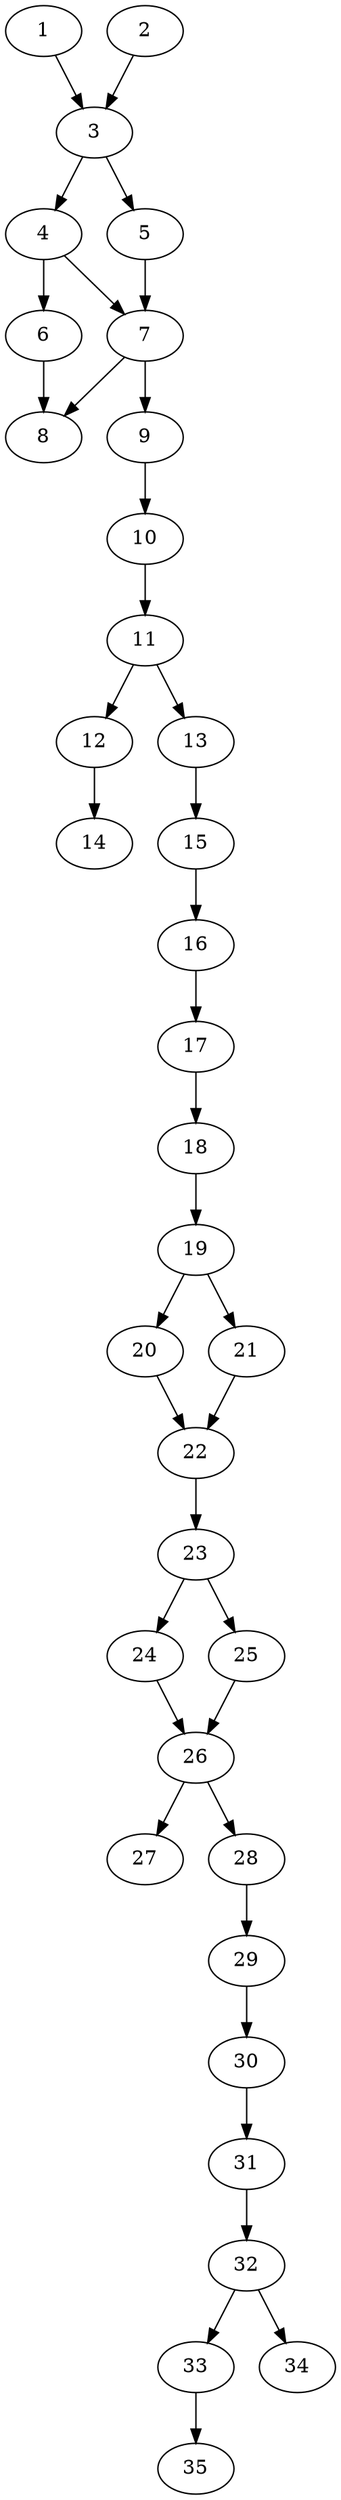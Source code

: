 // DAG automatically generated by daggen at Thu Oct  3 14:05:38 2019
// ./daggen --dot -n 35 --ccr 0.5 --fat 0.3 --regular 0.9 --density 0.7 --mindata 5242880 --maxdata 52428800 
digraph G {
  1 [size="58179584", alpha="0.00", expect_size="29089792"] 
  1 -> 3 [size ="29089792"]
  2 [size="16338944", alpha="0.09", expect_size="8169472"] 
  2 -> 3 [size ="8169472"]
  3 [size="79538176", alpha="0.19", expect_size="39769088"] 
  3 -> 4 [size ="39769088"]
  3 -> 5 [size ="39769088"]
  4 [size="58695680", alpha="0.05", expect_size="29347840"] 
  4 -> 6 [size ="29347840"]
  4 -> 7 [size ="29347840"]
  5 [size="76843008", alpha="0.16", expect_size="38421504"] 
  5 -> 7 [size ="38421504"]
  6 [size="17539072", alpha="0.18", expect_size="8769536"] 
  6 -> 8 [size ="8769536"]
  7 [size="25206784", alpha="0.00", expect_size="12603392"] 
  7 -> 8 [size ="12603392"]
  7 -> 9 [size ="12603392"]
  8 [size="25470976", alpha="0.01", expect_size="12735488"] 
  9 [size="25153536", alpha="0.03", expect_size="12576768"] 
  9 -> 10 [size ="12576768"]
  10 [size="43732992", alpha="0.19", expect_size="21866496"] 
  10 -> 11 [size ="21866496"]
  11 [size="81391616", alpha="0.04", expect_size="40695808"] 
  11 -> 12 [size ="40695808"]
  11 -> 13 [size ="40695808"]
  12 [size="82235392", alpha="0.14", expect_size="41117696"] 
  12 -> 14 [size ="41117696"]
  13 [size="29337600", alpha="0.14", expect_size="14668800"] 
  13 -> 15 [size ="14668800"]
  14 [size="26896384", alpha="0.10", expect_size="13448192"] 
  15 [size="48906240", alpha="0.17", expect_size="24453120"] 
  15 -> 16 [size ="24453120"]
  16 [size="31981568", alpha="0.12", expect_size="15990784"] 
  16 -> 17 [size ="15990784"]
  17 [size="21409792", alpha="0.19", expect_size="10704896"] 
  17 -> 18 [size ="10704896"]
  18 [size="21649408", alpha="0.17", expect_size="10824704"] 
  18 -> 19 [size ="10824704"]
  19 [size="28440576", alpha="0.18", expect_size="14220288"] 
  19 -> 20 [size ="14220288"]
  19 -> 21 [size ="14220288"]
  20 [size="43395072", alpha="0.06", expect_size="21697536"] 
  20 -> 22 [size ="21697536"]
  21 [size="41011200", alpha="0.05", expect_size="20505600"] 
  21 -> 22 [size ="20505600"]
  22 [size="61091840", alpha="0.04", expect_size="30545920"] 
  22 -> 23 [size ="30545920"]
  23 [size="33056768", alpha="0.18", expect_size="16528384"] 
  23 -> 24 [size ="16528384"]
  23 -> 25 [size ="16528384"]
  24 [size="98144256", alpha="0.03", expect_size="49072128"] 
  24 -> 26 [size ="49072128"]
  25 [size="50395136", alpha="0.01", expect_size="25197568"] 
  25 -> 26 [size ="25197568"]
  26 [size="34258944", alpha="0.01", expect_size="17129472"] 
  26 -> 27 [size ="17129472"]
  26 -> 28 [size ="17129472"]
  27 [size="89051136", alpha="0.05", expect_size="44525568"] 
  28 [size="86198272", alpha="0.11", expect_size="43099136"] 
  28 -> 29 [size ="43099136"]
  29 [size="73910272", alpha="0.00", expect_size="36955136"] 
  29 -> 30 [size ="36955136"]
  30 [size="64077824", alpha="0.17", expect_size="32038912"] 
  30 -> 31 [size ="32038912"]
  31 [size="93255680", alpha="0.08", expect_size="46627840"] 
  31 -> 32 [size ="46627840"]
  32 [size="20393984", alpha="0.15", expect_size="10196992"] 
  32 -> 33 [size ="10196992"]
  32 -> 34 [size ="10196992"]
  33 [size="40093696", alpha="0.06", expect_size="20046848"] 
  33 -> 35 [size ="20046848"]
  34 [size="32659456", alpha="0.20", expect_size="16329728"] 
  35 [size="46307328", alpha="0.02", expect_size="23153664"] 
}

